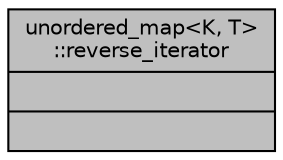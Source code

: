 digraph "unordered_map&lt;K, T&gt;::reverse_iterator"
{
 // INTERACTIVE_SVG=YES
  bgcolor="transparent";
  edge [fontname="Helvetica",fontsize="10",labelfontname="Helvetica",labelfontsize="10"];
  node [fontname="Helvetica",fontsize="10",shape=record];
  Node1 [label="{unordered_map\<K, T\>\l::reverse_iterator\n||}",height=0.2,width=0.4,color="black", fillcolor="grey75", style="filled", fontcolor="black"];
}
